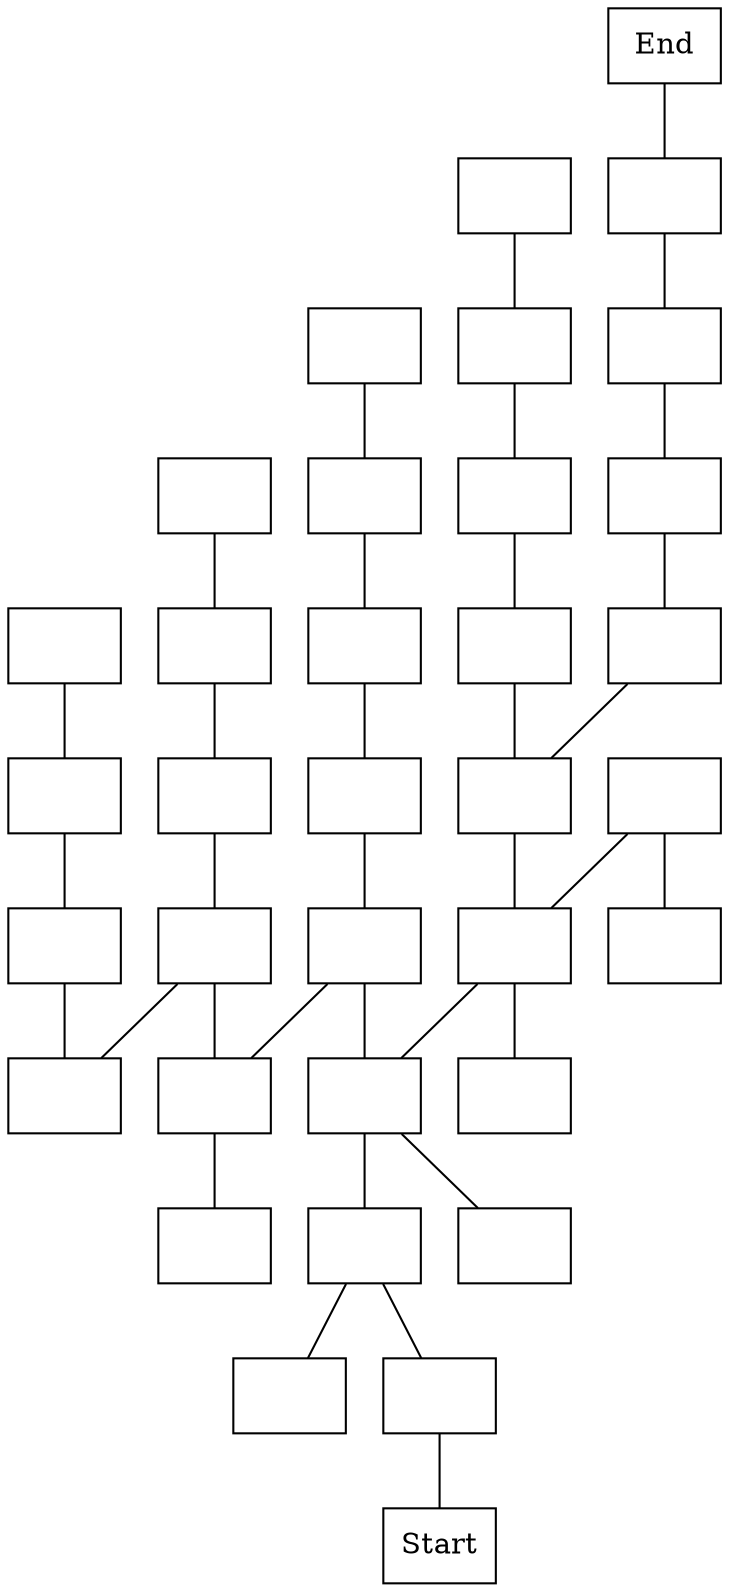 // GraphViz Layout
digraph BFS1 {
	"C[0,0]" [label=End pos="0.000000,0.000000!" shape=box]
	"C[0,1]" [label="" pos="1.000000,0.000000!" shape=box]
	"C[0,2]" [label="" pos="2.000000,0.000000!" shape=box]
	"C[0,3]" [label="" pos="3.000000,0.000000!" shape=box]
	"C[0,4]" [label="" pos="4.000000,0.000000!" shape=box]
	"C[0,5]" [label="" pos="5.000000,0.000000!" shape=box]
	"C[0,6]" [label="" pos="6.000000,0.000000!" shape=box]
	"C[1,0]" [label="" pos="0.000000,1.000000!" shape=box]
	"C[1,1]" [label="" pos="1.000000,1.000000!" shape=box]
	"C[1,2]" [label="" pos="2.000000,1.000000!" shape=box]
	"C[1,3]" [label="" pos="3.000000,1.000000!" shape=box]
	"C[1,4]" [label="" pos="4.000000,1.000000!" shape=box]
	"C[1,5]" [label="" pos="5.000000,1.000000!" shape=box]
	"C[1,6]" [label="" pos="6.000000,1.000000!" shape=box]
	"C[2,0]" [label="" pos="0.000000,2.000000!" shape=box]
	"C[2,1]" [label="" pos="1.000000,2.000000!" shape=box]
	"C[2,2]" [label="" pos="2.000000,2.000000!" shape=box]
	"C[2,3]" [label="" pos="3.000000,2.000000!" shape=box]
	"C[2,4]" [label="" pos="4.000000,2.000000!" shape=box]
	"C[2,5]" [label="" pos="5.000000,2.000000!" shape=box]
	"C[2,6]" [label="" pos="6.000000,2.000000!" shape=box]
	"C[3,0]" [label="" pos="0.000000,3.000000!" shape=box]
	"C[3,1]" [label="" pos="1.000000,3.000000!" shape=box]
	"C[3,2]" [label="" pos="2.000000,3.000000!" shape=box]
	"C[3,3]" [label="" pos="3.000000,3.000000!" shape=box]
	"C[3,4]" [label="" pos="4.000000,3.000000!" shape=box]
	"C[3,5]" [label="" pos="5.000000,3.000000!" shape=box]
	"C[3,6]" [label="" pos="6.000000,3.000000!" shape=box]
	"C[4,0]" [label="" pos="0.000000,4.000000!" shape=box]
	"C[4,1]" [label="" pos="1.000000,4.000000!" shape=box]
	"C[4,2]" [label="" pos="2.000000,4.000000!" shape=box]
	"C[4,3]" [label="" pos="3.000000,4.000000!" shape=box]
	"C[4,4]" [label="" pos="4.000000,4.000000!" shape=box]
	"C[4,5]" [label="" pos="5.000000,4.000000!" shape=box]
	"C[4,6]" [label=Start pos="6.000000,4.000000!" shape=box]
		"C[0,0]" -> "C[0,1]" [arrowhead=none]
		"C[0,1]" -> "C[0,2]" [arrowhead=none]
		"C[0,2]" -> "C[0,3]" [arrowhead=none]
		"C[0,3]" -> "C[0,4]" [arrowhead=none]
		"C[0,4]" -> "C[1,4]" [arrowhead=none]
		"C[0,5]" -> "C[1,5]" [arrowhead=none]
		"C[0,5]" -> "C[0,6]" [arrowhead=none]
		"C[1,0]" -> "C[1,1]" [arrowhead=none]
		"C[1,1]" -> "C[1,2]" [arrowhead=none]
		"C[1,2]" -> "C[1,3]" [arrowhead=none]
		"C[1,3]" -> "C[1,4]" [arrowhead=none]
		"C[1,4]" -> "C[1,5]" [arrowhead=none]
		"C[1,5]" -> "C[2,5]" [arrowhead=none]
		"C[1,5]" -> "C[1,6]" [arrowhead=none]
		"C[2,0]" -> "C[2,1]" [arrowhead=none]
		"C[2,1]" -> "C[2,2]" [arrowhead=none]
		"C[2,2]" -> "C[2,3]" [arrowhead=none]
		"C[2,3]" -> "C[2,4]" [arrowhead=none]
		"C[2,4]" -> "C[2,5]" [arrowhead=none]
		"C[2,4]" -> "C[3,4]" [arrowhead=none]
		"C[2,5]" -> "C[3,5]" [arrowhead=none]
		"C[2,5]" -> "C[2,6]" [arrowhead=none]
		"C[3,0]" -> "C[3,1]" [arrowhead=none]
		"C[3,1]" -> "C[3,2]" [arrowhead=none]
		"C[3,2]" -> "C[3,3]" [arrowhead=none]
		"C[3,3]" -> "C[3,4]" [arrowhead=none]
		"C[3,3]" -> "C[4,3]" [arrowhead=none]
		"C[3,4]" -> "C[4,4]" [arrowhead=none]
		"C[3,5]" -> "C[4,5]" [arrowhead=none]
		"C[3,5]" -> "C[3,6]" [arrowhead=none]
		"C[4,0]" -> "C[4,1]" [arrowhead=none]
		"C[4,1]" -> "C[4,2]" [arrowhead=none]
		"C[4,2]" -> "C[4,3]" [arrowhead=none]
		"C[4,5]" -> "C[4,6]" [arrowhead=none]
}